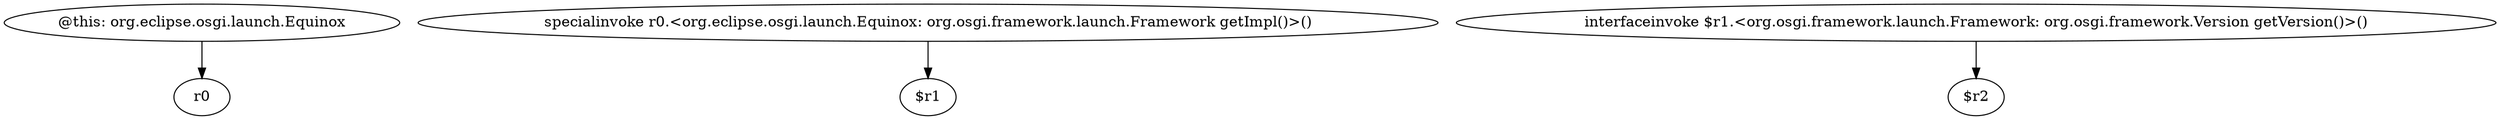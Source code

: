 digraph g {
0[label="@this: org.eclipse.osgi.launch.Equinox"]
1[label="r0"]
0->1[label=""]
2[label="specialinvoke r0.<org.eclipse.osgi.launch.Equinox: org.osgi.framework.launch.Framework getImpl()>()"]
3[label="$r1"]
2->3[label=""]
4[label="interfaceinvoke $r1.<org.osgi.framework.launch.Framework: org.osgi.framework.Version getVersion()>()"]
5[label="$r2"]
4->5[label=""]
}